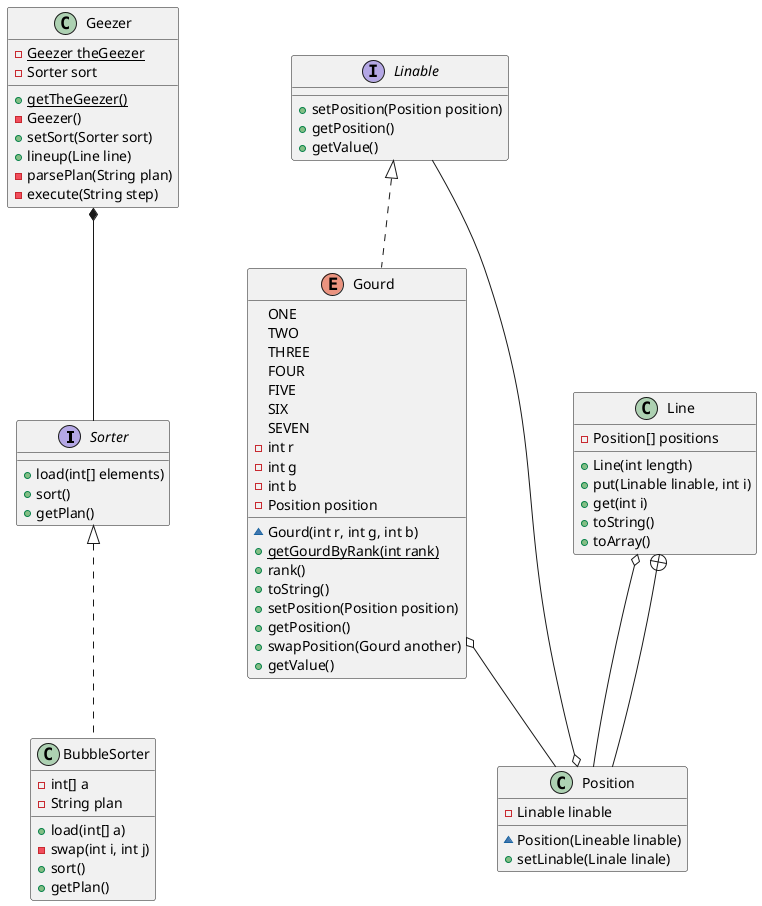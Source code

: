 @startuml

interface Sorter {
    + load(int[] elements)
    + sort()
    + getPlan()
}

class BubbleSorter{
    - int[] a
    + load(int[] a)
    - swap(int i, int j)
    - String plan
    + sort()
    + getPlan()
}

class Geezer{
    {static} - Geezer theGeezer
    {static} + getTheGeezer()
    - Geezer()
    - Sorter sort
    + setSort(Sorter sort)
    + lineup(Line line)
    - parsePlan(String plan)
    - execute(String step)
}

interface Linable{
    + setPosition(Position position)
    + getPosition()
    + getValue()
}

enum Gourd{
    ONE
    TWO
    THREE
    FOUR
    FIVE
    SIX
    SEVEN
    - int r 
    - int g 
    - int b 
    - Position position 
    ~ Gourd(int r, int g, int b)
    {static} + getGourdByRank(int rank)
    + rank()
    + toString()
    + setPosition(Position position)
    + getPosition()
    + swapPosition(Gourd another)
    + getValue()
}

class Line{
    + Line(int length)
    - Position[] positions
    + put(Linable linable, int i)
    + get(int i)
    + toString()
    + toArray()
}

class Position{
    - Linable linable
    ~ Position(Lineable linable)
    + setLinable(Linale linale)
}

class BubbleSorter implements Sorter 
enum Gourd implements Linable 
Gourd o-- Position
Geezer *-- Sorter
Line o-- Position
Line +-- Position
Position o-- Linable

@enduml
